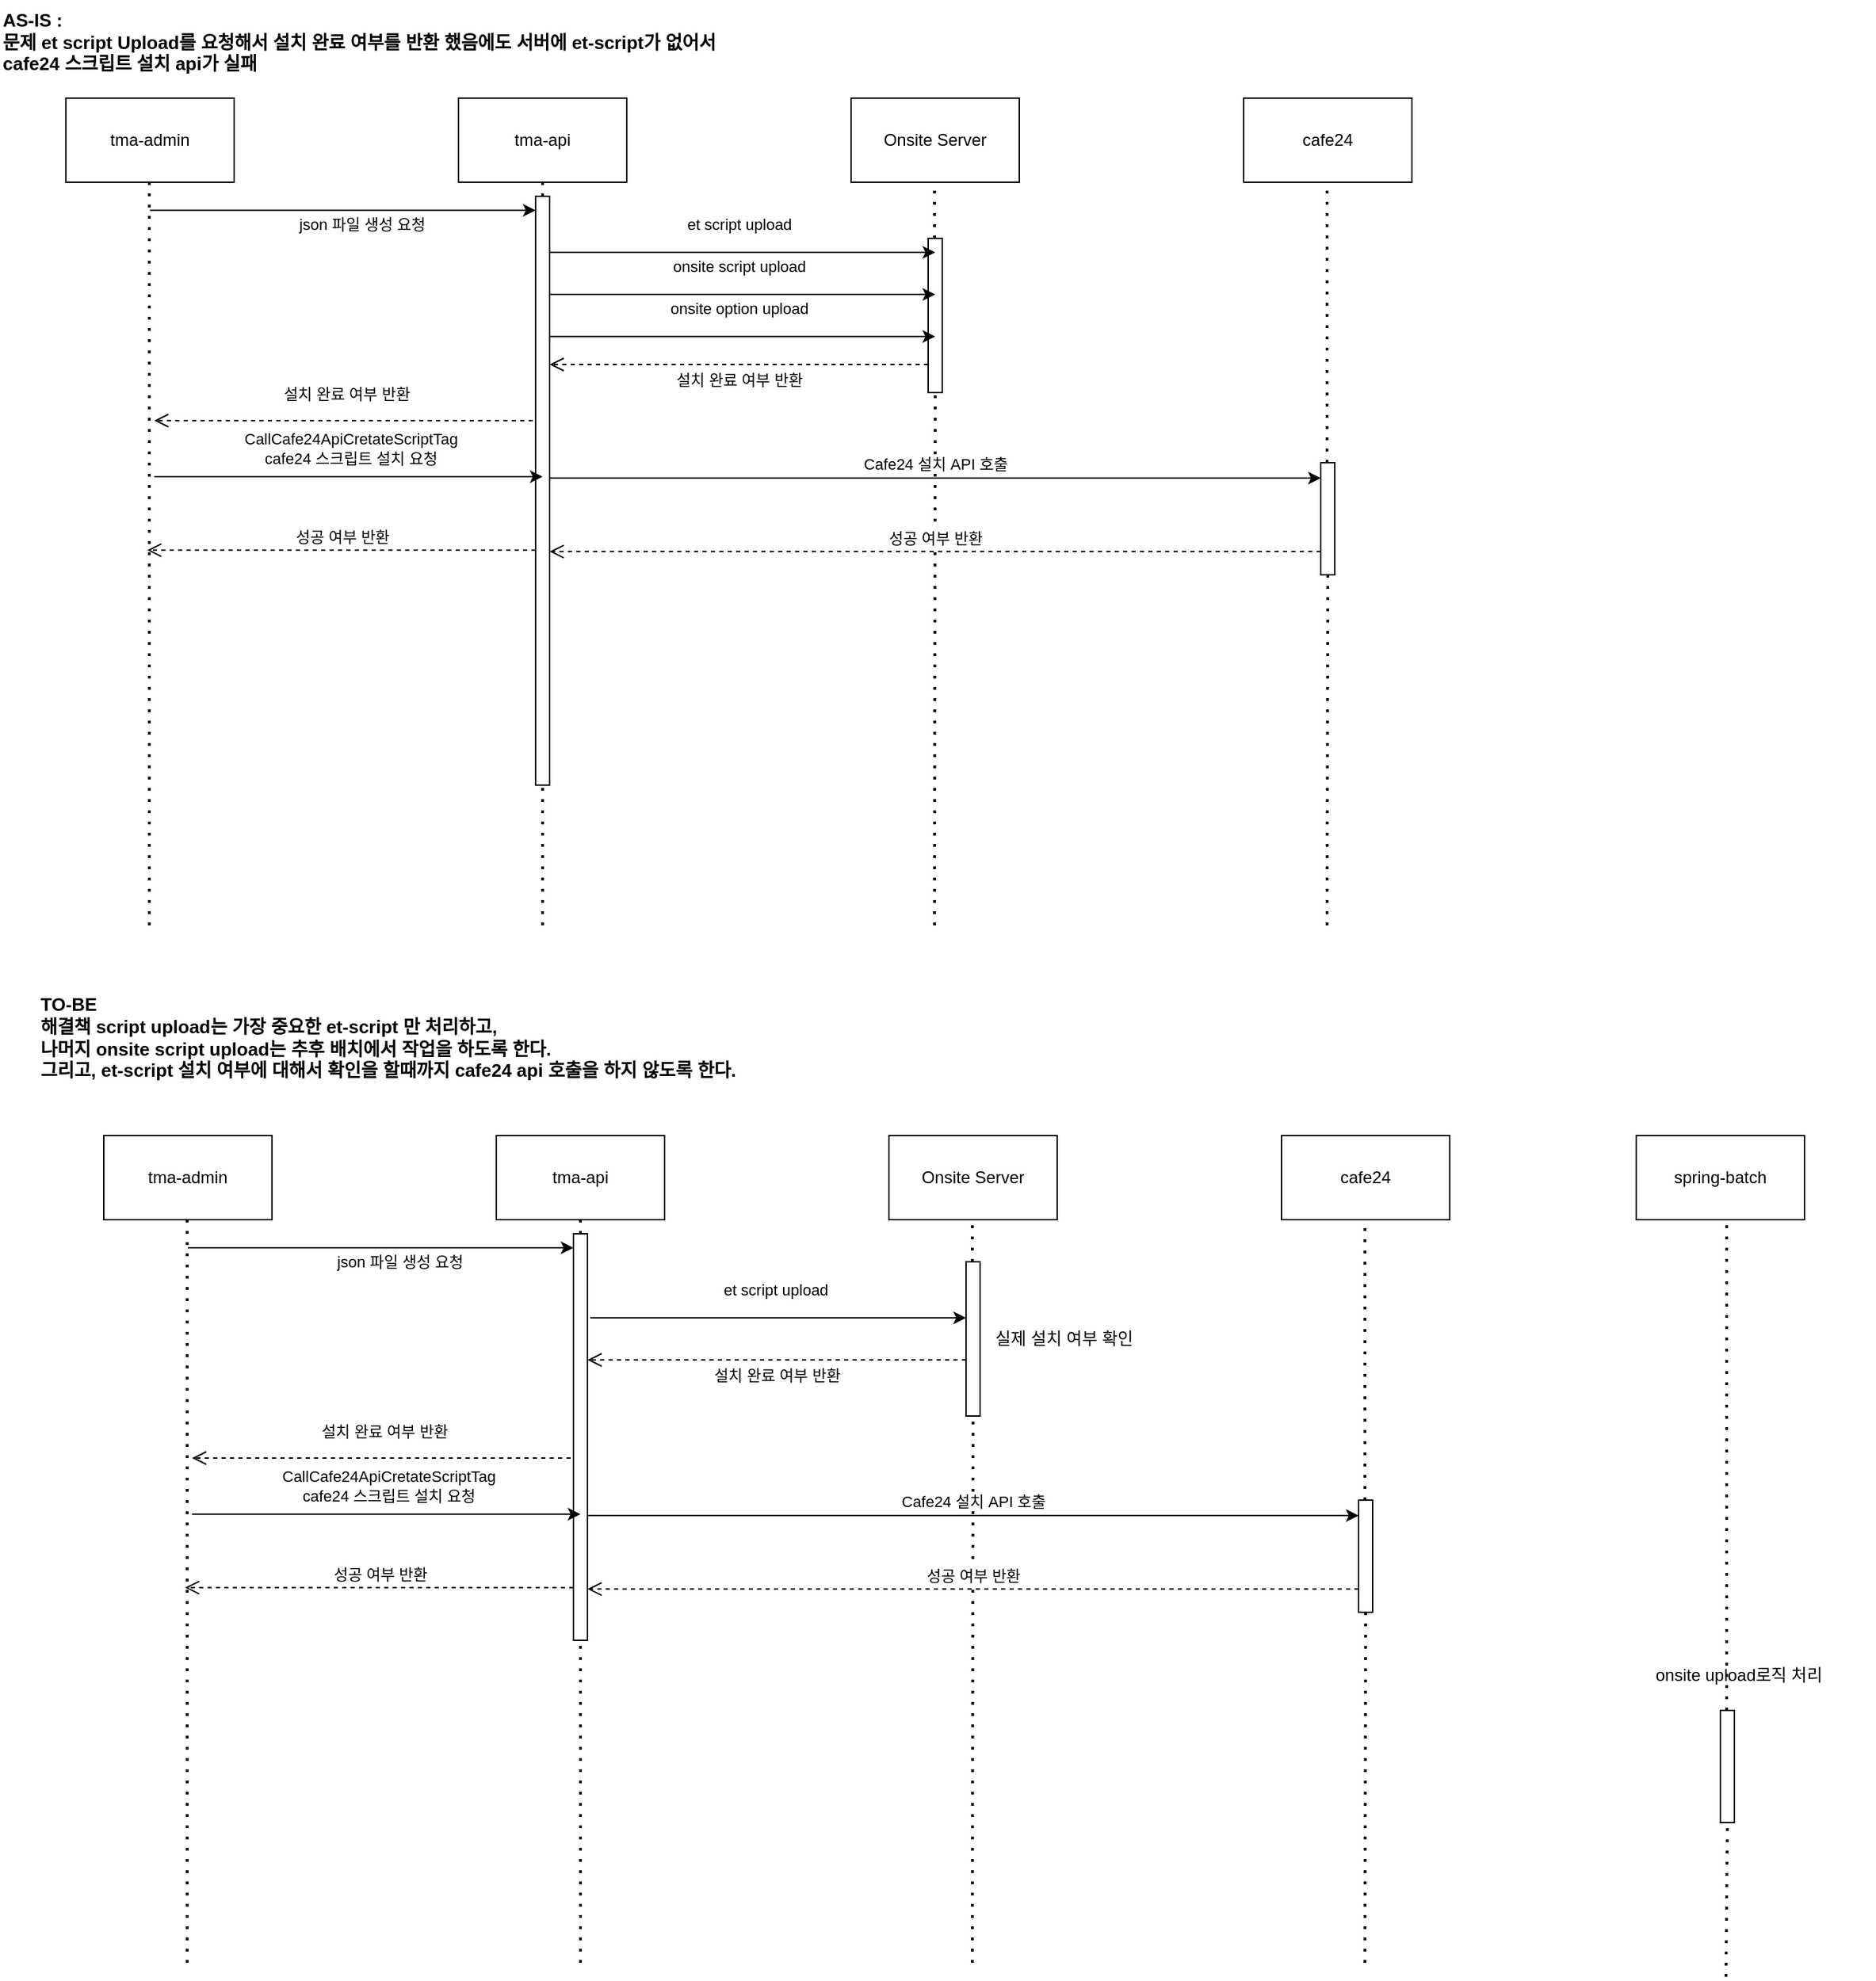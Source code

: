 <mxfile version="24.3.1" type="github">
  <diagram name="페이지-1" id="Ai0jkUrAbP7CtdFuhF-L">
    <mxGraphModel dx="1799" dy="980" grid="1" gridSize="10" guides="1" tooltips="1" connect="1" arrows="1" fold="1" page="1" pageScale="1" pageWidth="827" pageHeight="1169" math="0" shadow="0">
      <root>
        <mxCell id="0" />
        <mxCell id="1" parent="0" />
        <mxCell id="awBMOXLsp4suN1RNbyYL-27" value="tma-admin" style="rounded=0;whiteSpace=wrap;html=1;" vertex="1" parent="1">
          <mxGeometry x="80" y="120" width="120" height="60" as="geometry" />
        </mxCell>
        <mxCell id="awBMOXLsp4suN1RNbyYL-28" value="tma-api" style="rounded=0;whiteSpace=wrap;html=1;" vertex="1" parent="1">
          <mxGeometry x="360" y="120" width="120" height="60" as="geometry" />
        </mxCell>
        <mxCell id="awBMOXLsp4suN1RNbyYL-29" value="cafe24" style="rounded=0;whiteSpace=wrap;html=1;" vertex="1" parent="1">
          <mxGeometry x="920" y="120" width="120" height="60" as="geometry" />
        </mxCell>
        <mxCell id="awBMOXLsp4suN1RNbyYL-30" value="Onsite Server" style="rounded=0;whiteSpace=wrap;html=1;" vertex="1" parent="1">
          <mxGeometry x="640" y="120" width="120" height="60" as="geometry" />
        </mxCell>
        <mxCell id="awBMOXLsp4suN1RNbyYL-31" value="" style="endArrow=none;dashed=1;html=1;dashPattern=1 3;strokeWidth=2;rounded=0;entryX=0.5;entryY=1;entryDx=0;entryDy=0;" edge="1" parent="1" source="awBMOXLsp4suN1RNbyYL-44" target="awBMOXLsp4suN1RNbyYL-28">
          <mxGeometry width="50" height="50" relative="1" as="geometry">
            <mxPoint x="420" y="710" as="sourcePoint" />
            <mxPoint x="470" y="350" as="targetPoint" />
          </mxGeometry>
        </mxCell>
        <mxCell id="awBMOXLsp4suN1RNbyYL-32" value="" style="endArrow=none;dashed=1;html=1;dashPattern=1 3;strokeWidth=2;rounded=0;entryX=0.5;entryY=1;entryDx=0;entryDy=0;" edge="1" parent="1">
          <mxGeometry width="50" height="50" relative="1" as="geometry">
            <mxPoint x="139.5" y="710" as="sourcePoint" />
            <mxPoint x="139.5" y="180" as="targetPoint" />
          </mxGeometry>
        </mxCell>
        <mxCell id="awBMOXLsp4suN1RNbyYL-33" value="" style="endArrow=none;dashed=1;html=1;dashPattern=1 3;strokeWidth=2;rounded=0;entryX=0.5;entryY=1;entryDx=0;entryDy=0;" edge="1" parent="1" source="awBMOXLsp4suN1RNbyYL-42">
          <mxGeometry width="50" height="50" relative="1" as="geometry">
            <mxPoint x="699.5" y="710" as="sourcePoint" />
            <mxPoint x="699.5" y="180" as="targetPoint" />
          </mxGeometry>
        </mxCell>
        <mxCell id="awBMOXLsp4suN1RNbyYL-34" value="" style="endArrow=none;dashed=1;html=1;dashPattern=1 3;strokeWidth=2;rounded=0;entryX=0.5;entryY=1;entryDx=0;entryDy=0;" edge="1" parent="1" source="awBMOXLsp4suN1RNbyYL-48">
          <mxGeometry width="50" height="50" relative="1" as="geometry">
            <mxPoint x="979.5" y="710" as="sourcePoint" />
            <mxPoint x="979.5" y="180" as="targetPoint" />
          </mxGeometry>
        </mxCell>
        <mxCell id="awBMOXLsp4suN1RNbyYL-41" value="" style="endArrow=none;dashed=1;html=1;dashPattern=1 3;strokeWidth=2;rounded=0;entryX=0.5;entryY=1;entryDx=0;entryDy=0;" edge="1" parent="1" target="awBMOXLsp4suN1RNbyYL-42">
          <mxGeometry width="50" height="50" relative="1" as="geometry">
            <mxPoint x="699.5" y="710" as="sourcePoint" />
            <mxPoint x="699.5" y="180" as="targetPoint" />
          </mxGeometry>
        </mxCell>
        <mxCell id="awBMOXLsp4suN1RNbyYL-42" value="" style="html=1;points=[[0,0,0,0,5],[0,1,0,0,-5],[1,0,0,0,5],[1,1,0,0,-5]];perimeter=orthogonalPerimeter;outlineConnect=0;targetShapes=umlLifeline;portConstraint=eastwest;newEdgeStyle={&quot;curved&quot;:0,&quot;rounded&quot;:0};" vertex="1" parent="1">
          <mxGeometry x="695" y="220" width="10" height="110" as="geometry" />
        </mxCell>
        <mxCell id="awBMOXLsp4suN1RNbyYL-43" value="" style="endArrow=none;dashed=1;html=1;dashPattern=1 3;strokeWidth=2;rounded=0;entryX=0.5;entryY=1;entryDx=0;entryDy=0;" edge="1" parent="1" target="awBMOXLsp4suN1RNbyYL-44">
          <mxGeometry width="50" height="50" relative="1" as="geometry">
            <mxPoint x="420" y="710" as="sourcePoint" />
            <mxPoint x="420" y="180" as="targetPoint" />
          </mxGeometry>
        </mxCell>
        <mxCell id="awBMOXLsp4suN1RNbyYL-44" value="" style="html=1;points=[[0,0,0,0,5],[0,1,0,0,-5],[1,0,0,0,5],[1,1,0,0,-5]];perimeter=orthogonalPerimeter;outlineConnect=0;targetShapes=umlLifeline;portConstraint=eastwest;newEdgeStyle={&quot;curved&quot;:0,&quot;rounded&quot;:0};" vertex="1" parent="1">
          <mxGeometry x="415" y="190" width="10" height="420" as="geometry" />
        </mxCell>
        <mxCell id="awBMOXLsp4suN1RNbyYL-46" value="onsite script upload" style="endArrow=classic;html=1;rounded=0;" edge="1" parent="1">
          <mxGeometry x="-0.018" y="20" width="50" height="50" relative="1" as="geometry">
            <mxPoint x="425" y="260" as="sourcePoint" />
            <mxPoint x="700" y="260" as="targetPoint" />
            <mxPoint as="offset" />
          </mxGeometry>
        </mxCell>
        <mxCell id="awBMOXLsp4suN1RNbyYL-47" value="성공 여부 반환" style="html=1;verticalAlign=bottom;endArrow=open;dashed=1;endSize=8;curved=0;rounded=0;" edge="1" parent="1">
          <mxGeometry relative="1" as="geometry">
            <mxPoint x="975" y="443.41" as="sourcePoint" />
            <mxPoint x="425" y="443.41" as="targetPoint" />
          </mxGeometry>
        </mxCell>
        <mxCell id="awBMOXLsp4suN1RNbyYL-51" value="설치 완료 여부 반환" style="html=1;verticalAlign=bottom;endArrow=open;dashed=1;endSize=8;curved=0;rounded=0;" edge="1" parent="1">
          <mxGeometry x="-0.015" y="-10" relative="1" as="geometry">
            <mxPoint x="413" y="350" as="sourcePoint" />
            <mxPoint x="143" y="350" as="targetPoint" />
            <mxPoint as="offset" />
          </mxGeometry>
        </mxCell>
        <mxCell id="awBMOXLsp4suN1RNbyYL-75" value="json 파일 생성 요청" style="endArrow=classic;html=1;rounded=0;" edge="1" parent="1" target="awBMOXLsp4suN1RNbyYL-44">
          <mxGeometry x="0.091" y="-10" width="50" height="50" relative="1" as="geometry">
            <mxPoint x="140" y="200" as="sourcePoint" />
            <mxPoint x="410" y="200" as="targetPoint" />
            <mxPoint x="1" as="offset" />
          </mxGeometry>
        </mxCell>
        <mxCell id="awBMOXLsp4suN1RNbyYL-76" value="et script upload" style="endArrow=classic;html=1;rounded=0;" edge="1" parent="1">
          <mxGeometry x="-0.018" y="20" width="50" height="50" relative="1" as="geometry">
            <mxPoint x="425" y="230" as="sourcePoint" />
            <mxPoint x="700" y="230" as="targetPoint" />
            <mxPoint as="offset" />
          </mxGeometry>
        </mxCell>
        <mxCell id="awBMOXLsp4suN1RNbyYL-77" value="onsite option upload" style="endArrow=classic;html=1;rounded=0;" edge="1" parent="1">
          <mxGeometry x="-0.018" y="20" width="50" height="50" relative="1" as="geometry">
            <mxPoint x="425" y="290" as="sourcePoint" />
            <mxPoint x="700" y="290" as="targetPoint" />
            <mxPoint as="offset" />
          </mxGeometry>
        </mxCell>
        <mxCell id="awBMOXLsp4suN1RNbyYL-78" value="CallCafe24ApiCretateScriptTag&lt;div&gt;cafe24 스크립트 설치 요청&lt;/div&gt;" style="endArrow=classic;html=1;rounded=0;" edge="1" parent="1">
          <mxGeometry x="0.007" y="20" width="50" height="50" relative="1" as="geometry">
            <mxPoint x="143" y="390" as="sourcePoint" />
            <mxPoint x="420" y="390" as="targetPoint" />
            <mxPoint as="offset" />
          </mxGeometry>
        </mxCell>
        <mxCell id="awBMOXLsp4suN1RNbyYL-79" value="Cafe24 설치 API 호출" style="endArrow=classic;html=1;rounded=0;" edge="1" parent="1">
          <mxGeometry y="10" width="50" height="50" relative="1" as="geometry">
            <mxPoint x="425" y="391" as="sourcePoint" />
            <mxPoint x="975" y="391" as="targetPoint" />
            <mxPoint as="offset" />
          </mxGeometry>
        </mxCell>
        <mxCell id="awBMOXLsp4suN1RNbyYL-80" value="" style="endArrow=none;dashed=1;html=1;dashPattern=1 3;strokeWidth=2;rounded=0;entryX=0.5;entryY=1;entryDx=0;entryDy=0;" edge="1" parent="1" target="awBMOXLsp4suN1RNbyYL-48">
          <mxGeometry width="50" height="50" relative="1" as="geometry">
            <mxPoint x="979.5" y="710" as="sourcePoint" />
            <mxPoint x="979.5" y="180" as="targetPoint" />
          </mxGeometry>
        </mxCell>
        <mxCell id="awBMOXLsp4suN1RNbyYL-48" value="" style="html=1;points=[[0,0,0,0,5],[0,1,0,0,-5],[1,0,0,0,5],[1,1,0,0,-5]];perimeter=orthogonalPerimeter;outlineConnect=0;targetShapes=umlLifeline;portConstraint=eastwest;newEdgeStyle={&quot;curved&quot;:0,&quot;rounded&quot;:0};" vertex="1" parent="1">
          <mxGeometry x="975" y="380" width="10" height="80" as="geometry" />
        </mxCell>
        <mxCell id="awBMOXLsp4suN1RNbyYL-81" value="성공 여부 반환" style="html=1;verticalAlign=bottom;endArrow=open;dashed=1;endSize=8;curved=0;rounded=0;" edge="1" parent="1">
          <mxGeometry relative="1" as="geometry">
            <mxPoint x="415" y="442.41" as="sourcePoint" />
            <mxPoint x="138" y="442.41" as="targetPoint" />
          </mxGeometry>
        </mxCell>
        <mxCell id="awBMOXLsp4suN1RNbyYL-82" value="설치 완료 여부 반환" style="html=1;verticalAlign=bottom;endArrow=open;dashed=1;endSize=8;curved=0;rounded=0;" edge="1" parent="1">
          <mxGeometry y="20" relative="1" as="geometry">
            <mxPoint x="695" y="310" as="sourcePoint" />
            <mxPoint x="425" y="310" as="targetPoint" />
            <mxPoint as="offset" />
          </mxGeometry>
        </mxCell>
        <mxCell id="awBMOXLsp4suN1RNbyYL-83" value="AS-IS :&amp;nbsp;&lt;div&gt;문제 et script Upload를 요청해서 설치 완료 여부를 반환 했음에도 서버에 et-script가 없어서 cafe24 스크립트 설치 api가 실패&lt;/div&gt;" style="text;strokeColor=none;align=left;fillColor=none;html=1;verticalAlign=middle;whiteSpace=wrap;rounded=0;fontStyle=1;fontSize=13;" vertex="1" parent="1">
          <mxGeometry x="33" y="50" width="547" height="60" as="geometry" />
        </mxCell>
        <mxCell id="awBMOXLsp4suN1RNbyYL-84" value="tma-admin" style="rounded=0;whiteSpace=wrap;html=1;" vertex="1" parent="1">
          <mxGeometry x="107" y="860" width="120" height="60" as="geometry" />
        </mxCell>
        <mxCell id="awBMOXLsp4suN1RNbyYL-85" value="tma-api" style="rounded=0;whiteSpace=wrap;html=1;" vertex="1" parent="1">
          <mxGeometry x="387" y="860" width="120" height="60" as="geometry" />
        </mxCell>
        <mxCell id="awBMOXLsp4suN1RNbyYL-86" value="cafe24" style="rounded=0;whiteSpace=wrap;html=1;" vertex="1" parent="1">
          <mxGeometry x="947" y="860" width="120" height="60" as="geometry" />
        </mxCell>
        <mxCell id="awBMOXLsp4suN1RNbyYL-87" value="Onsite Server" style="rounded=0;whiteSpace=wrap;html=1;" vertex="1" parent="1">
          <mxGeometry x="667" y="860" width="120" height="60" as="geometry" />
        </mxCell>
        <mxCell id="awBMOXLsp4suN1RNbyYL-88" value="" style="endArrow=none;dashed=1;html=1;dashPattern=1 3;strokeWidth=2;rounded=0;entryX=0.5;entryY=1;entryDx=0;entryDy=0;" edge="1" parent="1" source="awBMOXLsp4suN1RNbyYL-95" target="awBMOXLsp4suN1RNbyYL-85">
          <mxGeometry width="50" height="50" relative="1" as="geometry">
            <mxPoint x="447" y="1450" as="sourcePoint" />
            <mxPoint x="497" y="1090" as="targetPoint" />
          </mxGeometry>
        </mxCell>
        <mxCell id="awBMOXLsp4suN1RNbyYL-89" value="" style="endArrow=none;dashed=1;html=1;dashPattern=1 3;strokeWidth=2;rounded=0;entryX=0.5;entryY=1;entryDx=0;entryDy=0;" edge="1" parent="1">
          <mxGeometry width="50" height="50" relative="1" as="geometry">
            <mxPoint x="166.5" y="1450" as="sourcePoint" />
            <mxPoint x="166.5" y="920" as="targetPoint" />
          </mxGeometry>
        </mxCell>
        <mxCell id="awBMOXLsp4suN1RNbyYL-90" value="" style="endArrow=none;dashed=1;html=1;dashPattern=1 3;strokeWidth=2;rounded=0;entryX=0.5;entryY=1;entryDx=0;entryDy=0;" edge="1" parent="1" source="awBMOXLsp4suN1RNbyYL-93">
          <mxGeometry width="50" height="50" relative="1" as="geometry">
            <mxPoint x="726.5" y="1450" as="sourcePoint" />
            <mxPoint x="726.5" y="920" as="targetPoint" />
          </mxGeometry>
        </mxCell>
        <mxCell id="awBMOXLsp4suN1RNbyYL-91" value="" style="endArrow=none;dashed=1;html=1;dashPattern=1 3;strokeWidth=2;rounded=0;entryX=0.5;entryY=1;entryDx=0;entryDy=0;" edge="1" parent="1" source="awBMOXLsp4suN1RNbyYL-105">
          <mxGeometry width="50" height="50" relative="1" as="geometry">
            <mxPoint x="1006.5" y="1450" as="sourcePoint" />
            <mxPoint x="1006.5" y="920" as="targetPoint" />
          </mxGeometry>
        </mxCell>
        <mxCell id="awBMOXLsp4suN1RNbyYL-92" value="" style="endArrow=none;dashed=1;html=1;dashPattern=1 3;strokeWidth=2;rounded=0;entryX=0.5;entryY=1;entryDx=0;entryDy=0;" edge="1" parent="1" target="awBMOXLsp4suN1RNbyYL-93">
          <mxGeometry width="50" height="50" relative="1" as="geometry">
            <mxPoint x="726.5" y="1450" as="sourcePoint" />
            <mxPoint x="726.5" y="920" as="targetPoint" />
          </mxGeometry>
        </mxCell>
        <mxCell id="awBMOXLsp4suN1RNbyYL-93" value="" style="html=1;points=[[0,0,0,0,5],[0,1,0,0,-5],[1,0,0,0,5],[1,1,0,0,-5]];perimeter=orthogonalPerimeter;outlineConnect=0;targetShapes=umlLifeline;portConstraint=eastwest;newEdgeStyle={&quot;curved&quot;:0,&quot;rounded&quot;:0};" vertex="1" parent="1">
          <mxGeometry x="722" y="950" width="10" height="110" as="geometry" />
        </mxCell>
        <mxCell id="awBMOXLsp4suN1RNbyYL-94" value="" style="endArrow=none;dashed=1;html=1;dashPattern=1 3;strokeWidth=2;rounded=0;entryX=0.5;entryY=1;entryDx=0;entryDy=0;" edge="1" parent="1" target="awBMOXLsp4suN1RNbyYL-95">
          <mxGeometry width="50" height="50" relative="1" as="geometry">
            <mxPoint x="447" y="1450" as="sourcePoint" />
            <mxPoint x="447" y="920" as="targetPoint" />
          </mxGeometry>
        </mxCell>
        <mxCell id="awBMOXLsp4suN1RNbyYL-95" value="" style="html=1;points=[[0,0,0,0,5],[0,1,0,0,-5],[1,0,0,0,5],[1,1,0,0,-5]];perimeter=orthogonalPerimeter;outlineConnect=0;targetShapes=umlLifeline;portConstraint=eastwest;newEdgeStyle={&quot;curved&quot;:0,&quot;rounded&quot;:0};" vertex="1" parent="1">
          <mxGeometry x="442" y="930" width="10" height="290" as="geometry" />
        </mxCell>
        <mxCell id="awBMOXLsp4suN1RNbyYL-97" value="성공 여부 반환" style="html=1;verticalAlign=bottom;endArrow=open;dashed=1;endSize=8;curved=0;rounded=0;" edge="1" parent="1">
          <mxGeometry relative="1" as="geometry">
            <mxPoint x="1002" y="1183.41" as="sourcePoint" />
            <mxPoint x="452" y="1183.41" as="targetPoint" />
          </mxGeometry>
        </mxCell>
        <mxCell id="awBMOXLsp4suN1RNbyYL-98" value="설치 완료 여부 반환" style="html=1;verticalAlign=bottom;endArrow=open;dashed=1;endSize=8;curved=0;rounded=0;" edge="1" parent="1">
          <mxGeometry x="-0.015" y="-10" relative="1" as="geometry">
            <mxPoint x="440" y="1090" as="sourcePoint" />
            <mxPoint x="170" y="1090" as="targetPoint" />
            <mxPoint as="offset" />
          </mxGeometry>
        </mxCell>
        <mxCell id="awBMOXLsp4suN1RNbyYL-99" value="json 파일 생성 요청" style="endArrow=classic;html=1;rounded=0;" edge="1" parent="1" target="awBMOXLsp4suN1RNbyYL-95">
          <mxGeometry x="0.091" y="-10" width="50" height="50" relative="1" as="geometry">
            <mxPoint x="167" y="940" as="sourcePoint" />
            <mxPoint x="437" y="940" as="targetPoint" />
            <mxPoint x="1" as="offset" />
          </mxGeometry>
        </mxCell>
        <mxCell id="awBMOXLsp4suN1RNbyYL-100" value="et script upload" style="endArrow=classic;html=1;rounded=0;" edge="1" parent="1">
          <mxGeometry x="-0.018" y="20" width="50" height="50" relative="1" as="geometry">
            <mxPoint x="454" y="990" as="sourcePoint" />
            <mxPoint x="722" y="990" as="targetPoint" />
            <mxPoint as="offset" />
          </mxGeometry>
        </mxCell>
        <mxCell id="awBMOXLsp4suN1RNbyYL-102" value="CallCafe24ApiCretateScriptTag&lt;div&gt;cafe24 스크립트 설치 요청&lt;/div&gt;" style="endArrow=classic;html=1;rounded=0;" edge="1" parent="1">
          <mxGeometry x="0.011" y="20" width="50" height="50" relative="1" as="geometry">
            <mxPoint x="170" y="1130" as="sourcePoint" />
            <mxPoint x="447" y="1130" as="targetPoint" />
            <mxPoint as="offset" />
          </mxGeometry>
        </mxCell>
        <mxCell id="awBMOXLsp4suN1RNbyYL-103" value="Cafe24 설치 API 호출" style="endArrow=classic;html=1;rounded=0;" edge="1" parent="1">
          <mxGeometry y="10" width="50" height="50" relative="1" as="geometry">
            <mxPoint x="452" y="1131" as="sourcePoint" />
            <mxPoint x="1002" y="1131" as="targetPoint" />
            <mxPoint as="offset" />
          </mxGeometry>
        </mxCell>
        <mxCell id="awBMOXLsp4suN1RNbyYL-104" value="" style="endArrow=none;dashed=1;html=1;dashPattern=1 3;strokeWidth=2;rounded=0;entryX=0.5;entryY=1;entryDx=0;entryDy=0;" edge="1" parent="1" target="awBMOXLsp4suN1RNbyYL-105">
          <mxGeometry width="50" height="50" relative="1" as="geometry">
            <mxPoint x="1006.5" y="1450" as="sourcePoint" />
            <mxPoint x="1006.5" y="920" as="targetPoint" />
          </mxGeometry>
        </mxCell>
        <mxCell id="awBMOXLsp4suN1RNbyYL-105" value="" style="html=1;points=[[0,0,0,0,5],[0,1,0,0,-5],[1,0,0,0,5],[1,1,0,0,-5]];perimeter=orthogonalPerimeter;outlineConnect=0;targetShapes=umlLifeline;portConstraint=eastwest;newEdgeStyle={&quot;curved&quot;:0,&quot;rounded&quot;:0};" vertex="1" parent="1">
          <mxGeometry x="1002" y="1120" width="10" height="80" as="geometry" />
        </mxCell>
        <mxCell id="awBMOXLsp4suN1RNbyYL-106" value="성공 여부 반환" style="html=1;verticalAlign=bottom;endArrow=open;dashed=1;endSize=8;curved=0;rounded=0;" edge="1" parent="1">
          <mxGeometry relative="1" as="geometry">
            <mxPoint x="442" y="1182.41" as="sourcePoint" />
            <mxPoint x="165" y="1182.41" as="targetPoint" />
          </mxGeometry>
        </mxCell>
        <mxCell id="awBMOXLsp4suN1RNbyYL-107" value="설치 완료 여부 반환" style="html=1;verticalAlign=bottom;endArrow=open;dashed=1;endSize=8;curved=0;rounded=0;" edge="1" parent="1">
          <mxGeometry y="20" relative="1" as="geometry">
            <mxPoint x="722" y="1020" as="sourcePoint" />
            <mxPoint x="452" y="1020" as="targetPoint" />
            <mxPoint as="offset" />
          </mxGeometry>
        </mxCell>
        <mxCell id="awBMOXLsp4suN1RNbyYL-108" value="TO-BE&lt;div&gt;해결책 script upload는 가장 중요한 et-script 만 처리하고,&amp;nbsp;&lt;/div&gt;&lt;div&gt;나머지 onsite script upload는 추후 배치에서 작업을 하도록 한다.&lt;/div&gt;&lt;div&gt;그리고, et-script 설치 여부에 대해서 확인을 할때까지 cafe24 api 호출을 하지 않도록 한다.&lt;/div&gt;" style="text;strokeColor=none;align=left;fillColor=none;html=1;verticalAlign=middle;whiteSpace=wrap;rounded=0;fontStyle=1;fontSize=13;" vertex="1" parent="1">
          <mxGeometry x="60" y="750" width="590" height="80" as="geometry" />
        </mxCell>
        <mxCell id="awBMOXLsp4suN1RNbyYL-109" value="spring-batch" style="rounded=0;whiteSpace=wrap;html=1;" vertex="1" parent="1">
          <mxGeometry x="1200" y="860" width="120" height="60" as="geometry" />
        </mxCell>
        <mxCell id="awBMOXLsp4suN1RNbyYL-111" value="" style="endArrow=none;dashed=1;html=1;dashPattern=1 3;strokeWidth=2;rounded=0;entryX=0.5;entryY=1;entryDx=0;entryDy=0;" edge="1" parent="1" source="awBMOXLsp4suN1RNbyYL-118">
          <mxGeometry width="50" height="50" relative="1" as="geometry">
            <mxPoint x="1264" y="1460" as="sourcePoint" />
            <mxPoint x="1264.5" y="920" as="targetPoint" />
          </mxGeometry>
        </mxCell>
        <mxCell id="awBMOXLsp4suN1RNbyYL-114" value="실제 설치 여부 확인" style="text;strokeColor=none;align=center;fillColor=none;html=1;verticalAlign=middle;whiteSpace=wrap;rounded=0;" vertex="1" parent="1">
          <mxGeometry x="732" y="990" width="120" height="30" as="geometry" />
        </mxCell>
        <mxCell id="awBMOXLsp4suN1RNbyYL-119" value="" style="endArrow=none;dashed=1;html=1;dashPattern=1 3;strokeWidth=2;rounded=0;entryX=0.5;entryY=1;entryDx=0;entryDy=0;" edge="1" parent="1" target="awBMOXLsp4suN1RNbyYL-118">
          <mxGeometry width="50" height="50" relative="1" as="geometry">
            <mxPoint x="1264" y="1460" as="sourcePoint" />
            <mxPoint x="1264.5" y="920" as="targetPoint" />
          </mxGeometry>
        </mxCell>
        <mxCell id="awBMOXLsp4suN1RNbyYL-118" value="" style="html=1;points=[[0,0,0,0,5],[0,1,0,0,-5],[1,0,0,0,5],[1,1,0,0,-5]];perimeter=orthogonalPerimeter;outlineConnect=0;targetShapes=umlLifeline;portConstraint=eastwest;newEdgeStyle={&quot;curved&quot;:0,&quot;rounded&quot;:0};" vertex="1" parent="1">
          <mxGeometry x="1260" y="1270" width="10" height="80" as="geometry" />
        </mxCell>
        <mxCell id="awBMOXLsp4suN1RNbyYL-120" value="onsite upload로직 처리&amp;nbsp;" style="text;strokeColor=none;align=center;fillColor=none;html=1;verticalAlign=middle;whiteSpace=wrap;rounded=0;" vertex="1" parent="1">
          <mxGeometry x="1180" y="1230" width="190" height="30" as="geometry" />
        </mxCell>
      </root>
    </mxGraphModel>
  </diagram>
</mxfile>
